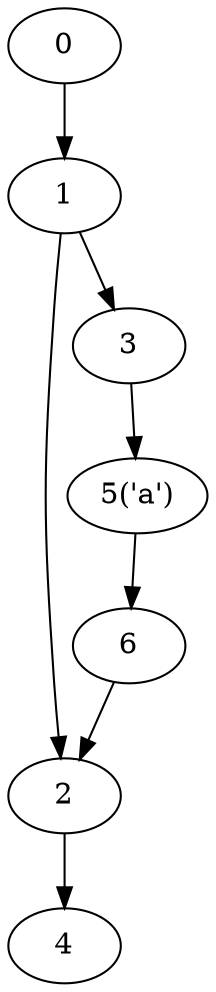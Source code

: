 digraph g {
	0 ;
	1 ;
	2 ;
	3 ;
	4 ;
	5 [label="5('a')"];
	6 ;
	0->1;
	1->2;
	6->2;
	1->3;
	2->4;
	3->5;
	5->6;
}
